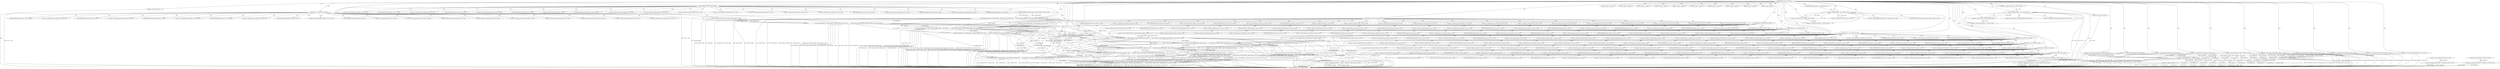
digraph "FUN4" {  

"50" [label = "(METHOD,FUN4)<SUB>58</SUB>" ]

"625" [label = "(METHOD_RETURN,void)<SUB>58</SUB>" ]

"51" [label = "(PARAM,void)<SUB>58</SUB>" ]

"55" [label = "(&lt;operator&gt;.assignment,VAR24[] = {\012        FUN3(VAR33),\012        FUN3(VAR34),\012        FUN3(VAR35),\012        FUN3(VAR36),\012        FUN3(VAR37),\012        FUN3(VAR38),\012        FUN3(VAR39),\012        FUN3(VAR40),\012        FUN3(VAR41),\012        FUN3(VAR42),\012    })<SUB>64</SUB>" ]

"128" [label = "(FUN1,FUN1(0, 1098))<SUB>78</SUB>" ]

"172" [label = "(FUN1,FUN1(1, 1092))<SUB>79</SUB>" ]

"216" [label = "(FUN1,FUN1(2, 768))<SUB>80</SUB>" ]

"260" [label = "(FUN1,FUN1(3, 1026))<SUB>81</SUB>" ]

"304" [label = "(FUN1,FUN1(4, 1058))<SUB>82</SUB>" ]

"348" [label = "(FUN1,FUN1(5, 1052))<SUB>83</SUB>" ]

"392" [label = "(FUN1,FUN1(6, 544))<SUB>84</SUB>" ]

"436" [label = "(FUN1,FUN1(7, 544))<SUB>85</SUB>" ]

"480" [label = "(FUN1,FUN1(8, 592))<SUB>86</SUB>" ]

"524" [label = "(FUN1,FUN1(9, 512))<SUB>87</SUB>" ]

"589" [label = "(&lt;operator&gt;.assignment,VAR43[384] = -VAR43[384])<SUB>92</SUB>" ]

"597" [label = "(&lt;operator&gt;.assignment,VAR43[512] = -VAR43[512])<SUB>93</SUB>" ]

"624" [label = "(FUN5,FUN5())<SUB>98</SUB>" ]

"131" [label = "(BLOCK,&lt;empty&gt;,&lt;empty&gt;)" ]

"175" [label = "(BLOCK,&lt;empty&gt;,&lt;empty&gt;)" ]

"219" [label = "(BLOCK,&lt;empty&gt;,&lt;empty&gt;)" ]

"263" [label = "(BLOCK,&lt;empty&gt;,&lt;empty&gt;)" ]

"307" [label = "(BLOCK,&lt;empty&gt;,&lt;empty&gt;)" ]

"351" [label = "(BLOCK,&lt;empty&gt;,&lt;empty&gt;)" ]

"395" [label = "(BLOCK,&lt;empty&gt;,&lt;empty&gt;)" ]

"439" [label = "(BLOCK,&lt;empty&gt;,&lt;empty&gt;)" ]

"483" [label = "(BLOCK,&lt;empty&gt;,&lt;empty&gt;)" ]

"527" [label = "(BLOCK,&lt;empty&gt;,&lt;empty&gt;)" ]

"573" [label = "(&lt;operator&gt;.lessThan,VAR32 &lt; 320)<SUB>90</SUB>" ]

"576" [label = "(&lt;operator&gt;.postIncrement,VAR32++)<SUB>90</SUB>" ]

"578" [label = "(&lt;operator&gt;.assignment,VAR43[320 + VAR32] = VAR43[320 - VAR32])<SUB>91</SUB>" ]

"610" [label = "(&lt;operator&gt;.lessThan,VAR32 &lt; 320)<SUB>95</SUB>" ]

"613" [label = "(&lt;operator&gt;.postIncrement,VAR32++)<SUB>95</SUB>" ]

"615" [label = "(&lt;operator&gt;.assignment,VAR44[VAR32] = VAR43[2*VAR32])<SUB>96</SUB>" ]

"57" [label = "(&lt;operator&gt;.arrayInitializer,{\012        FUN3(VAR33),\012        FUN3(VAR34),\012        FUN3(VAR35),\012        FUN3(VAR36),\012        FUN3(VAR37),\012        FUN3(VAR38),\012        FUN3(VAR39),\012        FUN3(VAR40),\012        FUN3(VAR41),\012        FUN3(VAR42),\012    })<SUB>64</SUB>" ]

"132" [label = "(FUN2,FUN2(&amp;VAR19[0], 9, VAR24[0].VAR25 / VAR24[0].VAR26, VAR24[0].VAR27, 1, 1, VAR24[0].VAR28, VAR24[0].VAR26, VAR24[0].VAR26, 1098))<SUB>78</SUB>" ]

"176" [label = "(FUN2,FUN2(&amp;VAR19[1], 9, VAR24[1].VAR25 / VAR24[1].VAR26, VAR24[1].VAR27, 1, 1, VAR24[1].VAR28, VAR24[1].VAR26, VAR24[1].VAR26, 1092))<SUB>79</SUB>" ]

"220" [label = "(FUN2,FUN2(&amp;VAR19[2], 9, VAR24[2].VAR25 / VAR24[2].VAR26, VAR24[2].VAR27, 1, 1, VAR24[2].VAR28, VAR24[2].VAR26, VAR24[2].VAR26, 768))<SUB>80</SUB>" ]

"264" [label = "(FUN2,FUN2(&amp;VAR19[3], 9, VAR24[3].VAR25 / VAR24[3].VAR26, VAR24[3].VAR27, 1, 1, VAR24[3].VAR28, VAR24[3].VAR26, VAR24[3].VAR26, 1026))<SUB>81</SUB>" ]

"308" [label = "(FUN2,FUN2(&amp;VAR19[4], 9, VAR24[4].VAR25 / VAR24[4].VAR26, VAR24[4].VAR27, 1, 1, VAR24[4].VAR28, VAR24[4].VAR26, VAR24[4].VAR26, 1058))<SUB>82</SUB>" ]

"352" [label = "(FUN2,FUN2(&amp;VAR19[5], 9, VAR24[5].VAR25 / VAR24[5].VAR26, VAR24[5].VAR27, 1, 1, VAR24[5].VAR28, VAR24[5].VAR26, VAR24[5].VAR26, 1052))<SUB>83</SUB>" ]

"396" [label = "(FUN2,FUN2(&amp;VAR19[6], 9, VAR24[6].VAR25 / VAR24[6].VAR26, VAR24[6].VAR27, 1, 1, VAR24[6].VAR28, VAR24[6].VAR26, VAR24[6].VAR26, 544))<SUB>84</SUB>" ]

"440" [label = "(FUN2,FUN2(&amp;VAR19[7], 9, VAR24[7].VAR25 / VAR24[7].VAR26, VAR24[7].VAR27, 1, 1, VAR24[7].VAR28, VAR24[7].VAR26, VAR24[7].VAR26, 544))<SUB>85</SUB>" ]

"484" [label = "(FUN2,FUN2(&amp;VAR19[8], 9, VAR24[8].VAR25 / VAR24[8].VAR26, VAR24[8].VAR27, 1, 1, VAR24[8].VAR28, VAR24[8].VAR26, VAR24[8].VAR26, 592))<SUB>86</SUB>" ]

"528" [label = "(FUN2,FUN2(&amp;VAR19[9], 9, VAR24[9].VAR25 / VAR24[9].VAR26, VAR24[9].VAR27, 1, 1, VAR24[9].VAR28, VAR24[9].VAR26, VAR24[9].VAR26, 512))<SUB>87</SUB>" ]

"570" [label = "(&lt;operator&gt;.assignment,VAR32 = 1)<SUB>90</SUB>" ]

"593" [label = "(&lt;operator&gt;.minus,-VAR43[384])<SUB>92</SUB>" ]

"601" [label = "(&lt;operator&gt;.minus,-VAR43[512])<SUB>93</SUB>" ]

"607" [label = "(&lt;operator&gt;.assignment,VAR32 = 0)<SUB>95</SUB>" ]

"58" [label = "(&lt;operator&gt;.arrayInitializer,FUN3(VAR33))<SUB>65</SUB>" ]

"65" [label = "(&lt;operator&gt;.arrayInitializer,FUN3(VAR34))<SUB>66</SUB>" ]

"72" [label = "(&lt;operator&gt;.arrayInitializer,FUN3(VAR35))<SUB>67</SUB>" ]

"79" [label = "(&lt;operator&gt;.arrayInitializer,FUN3(VAR36))<SUB>68</SUB>" ]

"86" [label = "(&lt;operator&gt;.arrayInitializer,FUN3(VAR37))<SUB>69</SUB>" ]

"93" [label = "(&lt;operator&gt;.arrayInitializer,FUN3(VAR38))<SUB>70</SUB>" ]

"100" [label = "(&lt;operator&gt;.arrayInitializer,FUN3(VAR39))<SUB>71</SUB>" ]

"107" [label = "(&lt;operator&gt;.arrayInitializer,FUN3(VAR40))<SUB>72</SUB>" ]

"114" [label = "(&lt;operator&gt;.arrayInitializer,FUN3(VAR41))<SUB>73</SUB>" ]

"121" [label = "(&lt;operator&gt;.arrayInitializer,FUN3(VAR42))<SUB>74</SUB>" ]

"138" [label = "(&lt;operator&gt;.division,VAR24[0].VAR25 / VAR24[0].VAR26)<SUB>78</SUB>" ]

"182" [label = "(&lt;operator&gt;.division,VAR24[1].VAR25 / VAR24[1].VAR26)<SUB>79</SUB>" ]

"226" [label = "(&lt;operator&gt;.division,VAR24[2].VAR25 / VAR24[2].VAR26)<SUB>80</SUB>" ]

"270" [label = "(&lt;operator&gt;.division,VAR24[3].VAR25 / VAR24[3].VAR26)<SUB>81</SUB>" ]

"314" [label = "(&lt;operator&gt;.division,VAR24[4].VAR25 / VAR24[4].VAR26)<SUB>82</SUB>" ]

"358" [label = "(&lt;operator&gt;.division,VAR24[5].VAR25 / VAR24[5].VAR26)<SUB>83</SUB>" ]

"402" [label = "(&lt;operator&gt;.division,VAR24[6].VAR25 / VAR24[6].VAR26)<SUB>84</SUB>" ]

"446" [label = "(&lt;operator&gt;.division,VAR24[7].VAR25 / VAR24[7].VAR26)<SUB>85</SUB>" ]

"490" [label = "(&lt;operator&gt;.division,VAR24[8].VAR25 / VAR24[8].VAR26)<SUB>86</SUB>" ]

"534" [label = "(&lt;operator&gt;.division,VAR24[9].VAR25 / VAR24[9].VAR26)<SUB>87</SUB>" ]

"581" [label = "(&lt;operator&gt;.addition,320 + VAR32)<SUB>91</SUB>" ]

"586" [label = "(&lt;operator&gt;.subtraction,320 - VAR32)<SUB>91</SUB>" ]

"621" [label = "(&lt;operator&gt;.multiplication,2*VAR32)<SUB>96</SUB>" ]

"579" [label = "(&lt;operator&gt;.indirectIndexAccess,VAR43[320 + VAR32])<SUB>91</SUB>" ]

"584" [label = "(&lt;operator&gt;.indirectIndexAccess,VAR43[320 - VAR32])<SUB>91</SUB>" ]

"616" [label = "(&lt;operator&gt;.indirectIndexAccess,VAR44[VAR32])<SUB>96</SUB>" ]

"619" [label = "(&lt;operator&gt;.indirectIndexAccess,VAR43[2*VAR32])<SUB>96</SUB>" ]

"133" [label = "(&lt;operator&gt;.addressOf,&amp;VAR19[0])<SUB>78</SUB>" ]

"149" [label = "(&lt;operator&gt;.fieldAccess,VAR24[0].VAR27)<SUB>78</SUB>" ]

"156" [label = "(&lt;operator&gt;.fieldAccess,VAR24[0].VAR28)<SUB>78</SUB>" ]

"161" [label = "(&lt;operator&gt;.fieldAccess,VAR24[0].VAR26)<SUB>78</SUB>" ]

"166" [label = "(&lt;operator&gt;.fieldAccess,VAR24[0].VAR26)<SUB>78</SUB>" ]

"177" [label = "(&lt;operator&gt;.addressOf,&amp;VAR19[1])<SUB>79</SUB>" ]

"193" [label = "(&lt;operator&gt;.fieldAccess,VAR24[1].VAR27)<SUB>79</SUB>" ]

"200" [label = "(&lt;operator&gt;.fieldAccess,VAR24[1].VAR28)<SUB>79</SUB>" ]

"205" [label = "(&lt;operator&gt;.fieldAccess,VAR24[1].VAR26)<SUB>79</SUB>" ]

"210" [label = "(&lt;operator&gt;.fieldAccess,VAR24[1].VAR26)<SUB>79</SUB>" ]

"221" [label = "(&lt;operator&gt;.addressOf,&amp;VAR19[2])<SUB>80</SUB>" ]

"237" [label = "(&lt;operator&gt;.fieldAccess,VAR24[2].VAR27)<SUB>80</SUB>" ]

"244" [label = "(&lt;operator&gt;.fieldAccess,VAR24[2].VAR28)<SUB>80</SUB>" ]

"249" [label = "(&lt;operator&gt;.fieldAccess,VAR24[2].VAR26)<SUB>80</SUB>" ]

"254" [label = "(&lt;operator&gt;.fieldAccess,VAR24[2].VAR26)<SUB>80</SUB>" ]

"265" [label = "(&lt;operator&gt;.addressOf,&amp;VAR19[3])<SUB>81</SUB>" ]

"281" [label = "(&lt;operator&gt;.fieldAccess,VAR24[3].VAR27)<SUB>81</SUB>" ]

"288" [label = "(&lt;operator&gt;.fieldAccess,VAR24[3].VAR28)<SUB>81</SUB>" ]

"293" [label = "(&lt;operator&gt;.fieldAccess,VAR24[3].VAR26)<SUB>81</SUB>" ]

"298" [label = "(&lt;operator&gt;.fieldAccess,VAR24[3].VAR26)<SUB>81</SUB>" ]

"309" [label = "(&lt;operator&gt;.addressOf,&amp;VAR19[4])<SUB>82</SUB>" ]

"325" [label = "(&lt;operator&gt;.fieldAccess,VAR24[4].VAR27)<SUB>82</SUB>" ]

"332" [label = "(&lt;operator&gt;.fieldAccess,VAR24[4].VAR28)<SUB>82</SUB>" ]

"337" [label = "(&lt;operator&gt;.fieldAccess,VAR24[4].VAR26)<SUB>82</SUB>" ]

"342" [label = "(&lt;operator&gt;.fieldAccess,VAR24[4].VAR26)<SUB>82</SUB>" ]

"353" [label = "(&lt;operator&gt;.addressOf,&amp;VAR19[5])<SUB>83</SUB>" ]

"369" [label = "(&lt;operator&gt;.fieldAccess,VAR24[5].VAR27)<SUB>83</SUB>" ]

"376" [label = "(&lt;operator&gt;.fieldAccess,VAR24[5].VAR28)<SUB>83</SUB>" ]

"381" [label = "(&lt;operator&gt;.fieldAccess,VAR24[5].VAR26)<SUB>83</SUB>" ]

"386" [label = "(&lt;operator&gt;.fieldAccess,VAR24[5].VAR26)<SUB>83</SUB>" ]

"397" [label = "(&lt;operator&gt;.addressOf,&amp;VAR19[6])<SUB>84</SUB>" ]

"413" [label = "(&lt;operator&gt;.fieldAccess,VAR24[6].VAR27)<SUB>84</SUB>" ]

"420" [label = "(&lt;operator&gt;.fieldAccess,VAR24[6].VAR28)<SUB>84</SUB>" ]

"425" [label = "(&lt;operator&gt;.fieldAccess,VAR24[6].VAR26)<SUB>84</SUB>" ]

"430" [label = "(&lt;operator&gt;.fieldAccess,VAR24[6].VAR26)<SUB>84</SUB>" ]

"441" [label = "(&lt;operator&gt;.addressOf,&amp;VAR19[7])<SUB>85</SUB>" ]

"457" [label = "(&lt;operator&gt;.fieldAccess,VAR24[7].VAR27)<SUB>85</SUB>" ]

"464" [label = "(&lt;operator&gt;.fieldAccess,VAR24[7].VAR28)<SUB>85</SUB>" ]

"469" [label = "(&lt;operator&gt;.fieldAccess,VAR24[7].VAR26)<SUB>85</SUB>" ]

"474" [label = "(&lt;operator&gt;.fieldAccess,VAR24[7].VAR26)<SUB>85</SUB>" ]

"485" [label = "(&lt;operator&gt;.addressOf,&amp;VAR19[8])<SUB>86</SUB>" ]

"501" [label = "(&lt;operator&gt;.fieldAccess,VAR24[8].VAR27)<SUB>86</SUB>" ]

"508" [label = "(&lt;operator&gt;.fieldAccess,VAR24[8].VAR28)<SUB>86</SUB>" ]

"513" [label = "(&lt;operator&gt;.fieldAccess,VAR24[8].VAR26)<SUB>86</SUB>" ]

"518" [label = "(&lt;operator&gt;.fieldAccess,VAR24[8].VAR26)<SUB>86</SUB>" ]

"529" [label = "(&lt;operator&gt;.addressOf,&amp;VAR19[9])<SUB>87</SUB>" ]

"545" [label = "(&lt;operator&gt;.fieldAccess,VAR24[9].VAR27)<SUB>87</SUB>" ]

"552" [label = "(&lt;operator&gt;.fieldAccess,VAR24[9].VAR28)<SUB>87</SUB>" ]

"557" [label = "(&lt;operator&gt;.fieldAccess,VAR24[9].VAR26)<SUB>87</SUB>" ]

"562" [label = "(&lt;operator&gt;.fieldAccess,VAR24[9].VAR26)<SUB>87</SUB>" ]

"134" [label = "(&lt;operator&gt;.indirectIndexAccess,VAR19[0])<SUB>78</SUB>" ]

"139" [label = "(&lt;operator&gt;.fieldAccess,VAR24[0].VAR25)<SUB>78</SUB>" ]

"144" [label = "(&lt;operator&gt;.fieldAccess,VAR24[0].VAR26)<SUB>78</SUB>" ]

"150" [label = "(&lt;operator&gt;.indirectIndexAccess,VAR24[0])<SUB>78</SUB>" ]

"153" [label = "(FIELD_IDENTIFIER,VAR27,VAR27)<SUB>78</SUB>" ]

"157" [label = "(&lt;operator&gt;.indirectIndexAccess,VAR24[0])<SUB>78</SUB>" ]

"160" [label = "(FIELD_IDENTIFIER,VAR28,VAR28)<SUB>78</SUB>" ]

"162" [label = "(&lt;operator&gt;.indirectIndexAccess,VAR24[0])<SUB>78</SUB>" ]

"165" [label = "(FIELD_IDENTIFIER,VAR26,VAR26)<SUB>78</SUB>" ]

"167" [label = "(&lt;operator&gt;.indirectIndexAccess,VAR24[0])<SUB>78</SUB>" ]

"170" [label = "(FIELD_IDENTIFIER,VAR26,VAR26)<SUB>78</SUB>" ]

"178" [label = "(&lt;operator&gt;.indirectIndexAccess,VAR19[1])<SUB>79</SUB>" ]

"183" [label = "(&lt;operator&gt;.fieldAccess,VAR24[1].VAR25)<SUB>79</SUB>" ]

"188" [label = "(&lt;operator&gt;.fieldAccess,VAR24[1].VAR26)<SUB>79</SUB>" ]

"194" [label = "(&lt;operator&gt;.indirectIndexAccess,VAR24[1])<SUB>79</SUB>" ]

"197" [label = "(FIELD_IDENTIFIER,VAR27,VAR27)<SUB>79</SUB>" ]

"201" [label = "(&lt;operator&gt;.indirectIndexAccess,VAR24[1])<SUB>79</SUB>" ]

"204" [label = "(FIELD_IDENTIFIER,VAR28,VAR28)<SUB>79</SUB>" ]

"206" [label = "(&lt;operator&gt;.indirectIndexAccess,VAR24[1])<SUB>79</SUB>" ]

"209" [label = "(FIELD_IDENTIFIER,VAR26,VAR26)<SUB>79</SUB>" ]

"211" [label = "(&lt;operator&gt;.indirectIndexAccess,VAR24[1])<SUB>79</SUB>" ]

"214" [label = "(FIELD_IDENTIFIER,VAR26,VAR26)<SUB>79</SUB>" ]

"222" [label = "(&lt;operator&gt;.indirectIndexAccess,VAR19[2])<SUB>80</SUB>" ]

"227" [label = "(&lt;operator&gt;.fieldAccess,VAR24[2].VAR25)<SUB>80</SUB>" ]

"232" [label = "(&lt;operator&gt;.fieldAccess,VAR24[2].VAR26)<SUB>80</SUB>" ]

"238" [label = "(&lt;operator&gt;.indirectIndexAccess,VAR24[2])<SUB>80</SUB>" ]

"241" [label = "(FIELD_IDENTIFIER,VAR27,VAR27)<SUB>80</SUB>" ]

"245" [label = "(&lt;operator&gt;.indirectIndexAccess,VAR24[2])<SUB>80</SUB>" ]

"248" [label = "(FIELD_IDENTIFIER,VAR28,VAR28)<SUB>80</SUB>" ]

"250" [label = "(&lt;operator&gt;.indirectIndexAccess,VAR24[2])<SUB>80</SUB>" ]

"253" [label = "(FIELD_IDENTIFIER,VAR26,VAR26)<SUB>80</SUB>" ]

"255" [label = "(&lt;operator&gt;.indirectIndexAccess,VAR24[2])<SUB>80</SUB>" ]

"258" [label = "(FIELD_IDENTIFIER,VAR26,VAR26)<SUB>80</SUB>" ]

"266" [label = "(&lt;operator&gt;.indirectIndexAccess,VAR19[3])<SUB>81</SUB>" ]

"271" [label = "(&lt;operator&gt;.fieldAccess,VAR24[3].VAR25)<SUB>81</SUB>" ]

"276" [label = "(&lt;operator&gt;.fieldAccess,VAR24[3].VAR26)<SUB>81</SUB>" ]

"282" [label = "(&lt;operator&gt;.indirectIndexAccess,VAR24[3])<SUB>81</SUB>" ]

"285" [label = "(FIELD_IDENTIFIER,VAR27,VAR27)<SUB>81</SUB>" ]

"289" [label = "(&lt;operator&gt;.indirectIndexAccess,VAR24[3])<SUB>81</SUB>" ]

"292" [label = "(FIELD_IDENTIFIER,VAR28,VAR28)<SUB>81</SUB>" ]

"294" [label = "(&lt;operator&gt;.indirectIndexAccess,VAR24[3])<SUB>81</SUB>" ]

"297" [label = "(FIELD_IDENTIFIER,VAR26,VAR26)<SUB>81</SUB>" ]

"299" [label = "(&lt;operator&gt;.indirectIndexAccess,VAR24[3])<SUB>81</SUB>" ]

"302" [label = "(FIELD_IDENTIFIER,VAR26,VAR26)<SUB>81</SUB>" ]

"310" [label = "(&lt;operator&gt;.indirectIndexAccess,VAR19[4])<SUB>82</SUB>" ]

"315" [label = "(&lt;operator&gt;.fieldAccess,VAR24[4].VAR25)<SUB>82</SUB>" ]

"320" [label = "(&lt;operator&gt;.fieldAccess,VAR24[4].VAR26)<SUB>82</SUB>" ]

"326" [label = "(&lt;operator&gt;.indirectIndexAccess,VAR24[4])<SUB>82</SUB>" ]

"329" [label = "(FIELD_IDENTIFIER,VAR27,VAR27)<SUB>82</SUB>" ]

"333" [label = "(&lt;operator&gt;.indirectIndexAccess,VAR24[4])<SUB>82</SUB>" ]

"336" [label = "(FIELD_IDENTIFIER,VAR28,VAR28)<SUB>82</SUB>" ]

"338" [label = "(&lt;operator&gt;.indirectIndexAccess,VAR24[4])<SUB>82</SUB>" ]

"341" [label = "(FIELD_IDENTIFIER,VAR26,VAR26)<SUB>82</SUB>" ]

"343" [label = "(&lt;operator&gt;.indirectIndexAccess,VAR24[4])<SUB>82</SUB>" ]

"346" [label = "(FIELD_IDENTIFIER,VAR26,VAR26)<SUB>82</SUB>" ]

"354" [label = "(&lt;operator&gt;.indirectIndexAccess,VAR19[5])<SUB>83</SUB>" ]

"359" [label = "(&lt;operator&gt;.fieldAccess,VAR24[5].VAR25)<SUB>83</SUB>" ]

"364" [label = "(&lt;operator&gt;.fieldAccess,VAR24[5].VAR26)<SUB>83</SUB>" ]

"370" [label = "(&lt;operator&gt;.indirectIndexAccess,VAR24[5])<SUB>83</SUB>" ]

"373" [label = "(FIELD_IDENTIFIER,VAR27,VAR27)<SUB>83</SUB>" ]

"377" [label = "(&lt;operator&gt;.indirectIndexAccess,VAR24[5])<SUB>83</SUB>" ]

"380" [label = "(FIELD_IDENTIFIER,VAR28,VAR28)<SUB>83</SUB>" ]

"382" [label = "(&lt;operator&gt;.indirectIndexAccess,VAR24[5])<SUB>83</SUB>" ]

"385" [label = "(FIELD_IDENTIFIER,VAR26,VAR26)<SUB>83</SUB>" ]

"387" [label = "(&lt;operator&gt;.indirectIndexAccess,VAR24[5])<SUB>83</SUB>" ]

"390" [label = "(FIELD_IDENTIFIER,VAR26,VAR26)<SUB>83</SUB>" ]

"398" [label = "(&lt;operator&gt;.indirectIndexAccess,VAR19[6])<SUB>84</SUB>" ]

"403" [label = "(&lt;operator&gt;.fieldAccess,VAR24[6].VAR25)<SUB>84</SUB>" ]

"408" [label = "(&lt;operator&gt;.fieldAccess,VAR24[6].VAR26)<SUB>84</SUB>" ]

"414" [label = "(&lt;operator&gt;.indirectIndexAccess,VAR24[6])<SUB>84</SUB>" ]

"417" [label = "(FIELD_IDENTIFIER,VAR27,VAR27)<SUB>84</SUB>" ]

"421" [label = "(&lt;operator&gt;.indirectIndexAccess,VAR24[6])<SUB>84</SUB>" ]

"424" [label = "(FIELD_IDENTIFIER,VAR28,VAR28)<SUB>84</SUB>" ]

"426" [label = "(&lt;operator&gt;.indirectIndexAccess,VAR24[6])<SUB>84</SUB>" ]

"429" [label = "(FIELD_IDENTIFIER,VAR26,VAR26)<SUB>84</SUB>" ]

"431" [label = "(&lt;operator&gt;.indirectIndexAccess,VAR24[6])<SUB>84</SUB>" ]

"434" [label = "(FIELD_IDENTIFIER,VAR26,VAR26)<SUB>84</SUB>" ]

"442" [label = "(&lt;operator&gt;.indirectIndexAccess,VAR19[7])<SUB>85</SUB>" ]

"447" [label = "(&lt;operator&gt;.fieldAccess,VAR24[7].VAR25)<SUB>85</SUB>" ]

"452" [label = "(&lt;operator&gt;.fieldAccess,VAR24[7].VAR26)<SUB>85</SUB>" ]

"458" [label = "(&lt;operator&gt;.indirectIndexAccess,VAR24[7])<SUB>85</SUB>" ]

"461" [label = "(FIELD_IDENTIFIER,VAR27,VAR27)<SUB>85</SUB>" ]

"465" [label = "(&lt;operator&gt;.indirectIndexAccess,VAR24[7])<SUB>85</SUB>" ]

"468" [label = "(FIELD_IDENTIFIER,VAR28,VAR28)<SUB>85</SUB>" ]

"470" [label = "(&lt;operator&gt;.indirectIndexAccess,VAR24[7])<SUB>85</SUB>" ]

"473" [label = "(FIELD_IDENTIFIER,VAR26,VAR26)<SUB>85</SUB>" ]

"475" [label = "(&lt;operator&gt;.indirectIndexAccess,VAR24[7])<SUB>85</SUB>" ]

"478" [label = "(FIELD_IDENTIFIER,VAR26,VAR26)<SUB>85</SUB>" ]

"486" [label = "(&lt;operator&gt;.indirectIndexAccess,VAR19[8])<SUB>86</SUB>" ]

"491" [label = "(&lt;operator&gt;.fieldAccess,VAR24[8].VAR25)<SUB>86</SUB>" ]

"496" [label = "(&lt;operator&gt;.fieldAccess,VAR24[8].VAR26)<SUB>86</SUB>" ]

"502" [label = "(&lt;operator&gt;.indirectIndexAccess,VAR24[8])<SUB>86</SUB>" ]

"505" [label = "(FIELD_IDENTIFIER,VAR27,VAR27)<SUB>86</SUB>" ]

"509" [label = "(&lt;operator&gt;.indirectIndexAccess,VAR24[8])<SUB>86</SUB>" ]

"512" [label = "(FIELD_IDENTIFIER,VAR28,VAR28)<SUB>86</SUB>" ]

"514" [label = "(&lt;operator&gt;.indirectIndexAccess,VAR24[8])<SUB>86</SUB>" ]

"517" [label = "(FIELD_IDENTIFIER,VAR26,VAR26)<SUB>86</SUB>" ]

"519" [label = "(&lt;operator&gt;.indirectIndexAccess,VAR24[8])<SUB>86</SUB>" ]

"522" [label = "(FIELD_IDENTIFIER,VAR26,VAR26)<SUB>86</SUB>" ]

"530" [label = "(&lt;operator&gt;.indirectIndexAccess,VAR19[9])<SUB>87</SUB>" ]

"535" [label = "(&lt;operator&gt;.fieldAccess,VAR24[9].VAR25)<SUB>87</SUB>" ]

"540" [label = "(&lt;operator&gt;.fieldAccess,VAR24[9].VAR26)<SUB>87</SUB>" ]

"546" [label = "(&lt;operator&gt;.indirectIndexAccess,VAR24[9])<SUB>87</SUB>" ]

"549" [label = "(FIELD_IDENTIFIER,VAR27,VAR27)<SUB>87</SUB>" ]

"553" [label = "(&lt;operator&gt;.indirectIndexAccess,VAR24[9])<SUB>87</SUB>" ]

"556" [label = "(FIELD_IDENTIFIER,VAR28,VAR28)<SUB>87</SUB>" ]

"558" [label = "(&lt;operator&gt;.indirectIndexAccess,VAR24[9])<SUB>87</SUB>" ]

"561" [label = "(FIELD_IDENTIFIER,VAR26,VAR26)<SUB>87</SUB>" ]

"563" [label = "(&lt;operator&gt;.indirectIndexAccess,VAR24[9])<SUB>87</SUB>" ]

"566" [label = "(FIELD_IDENTIFIER,VAR26,VAR26)<SUB>87</SUB>" ]

"140" [label = "(&lt;operator&gt;.indirectIndexAccess,VAR24[0])<SUB>78</SUB>" ]

"143" [label = "(FIELD_IDENTIFIER,VAR25,VAR25)<SUB>78</SUB>" ]

"145" [label = "(&lt;operator&gt;.indirectIndexAccess,VAR24[0])<SUB>78</SUB>" ]

"148" [label = "(FIELD_IDENTIFIER,VAR26,VAR26)<SUB>78</SUB>" ]

"184" [label = "(&lt;operator&gt;.indirectIndexAccess,VAR24[1])<SUB>79</SUB>" ]

"187" [label = "(FIELD_IDENTIFIER,VAR25,VAR25)<SUB>79</SUB>" ]

"189" [label = "(&lt;operator&gt;.indirectIndexAccess,VAR24[1])<SUB>79</SUB>" ]

"192" [label = "(FIELD_IDENTIFIER,VAR26,VAR26)<SUB>79</SUB>" ]

"228" [label = "(&lt;operator&gt;.indirectIndexAccess,VAR24[2])<SUB>80</SUB>" ]

"231" [label = "(FIELD_IDENTIFIER,VAR25,VAR25)<SUB>80</SUB>" ]

"233" [label = "(&lt;operator&gt;.indirectIndexAccess,VAR24[2])<SUB>80</SUB>" ]

"236" [label = "(FIELD_IDENTIFIER,VAR26,VAR26)<SUB>80</SUB>" ]

"272" [label = "(&lt;operator&gt;.indirectIndexAccess,VAR24[3])<SUB>81</SUB>" ]

"275" [label = "(FIELD_IDENTIFIER,VAR25,VAR25)<SUB>81</SUB>" ]

"277" [label = "(&lt;operator&gt;.indirectIndexAccess,VAR24[3])<SUB>81</SUB>" ]

"280" [label = "(FIELD_IDENTIFIER,VAR26,VAR26)<SUB>81</SUB>" ]

"316" [label = "(&lt;operator&gt;.indirectIndexAccess,VAR24[4])<SUB>82</SUB>" ]

"319" [label = "(FIELD_IDENTIFIER,VAR25,VAR25)<SUB>82</SUB>" ]

"321" [label = "(&lt;operator&gt;.indirectIndexAccess,VAR24[4])<SUB>82</SUB>" ]

"324" [label = "(FIELD_IDENTIFIER,VAR26,VAR26)<SUB>82</SUB>" ]

"360" [label = "(&lt;operator&gt;.indirectIndexAccess,VAR24[5])<SUB>83</SUB>" ]

"363" [label = "(FIELD_IDENTIFIER,VAR25,VAR25)<SUB>83</SUB>" ]

"365" [label = "(&lt;operator&gt;.indirectIndexAccess,VAR24[5])<SUB>83</SUB>" ]

"368" [label = "(FIELD_IDENTIFIER,VAR26,VAR26)<SUB>83</SUB>" ]

"404" [label = "(&lt;operator&gt;.indirectIndexAccess,VAR24[6])<SUB>84</SUB>" ]

"407" [label = "(FIELD_IDENTIFIER,VAR25,VAR25)<SUB>84</SUB>" ]

"409" [label = "(&lt;operator&gt;.indirectIndexAccess,VAR24[6])<SUB>84</SUB>" ]

"412" [label = "(FIELD_IDENTIFIER,VAR26,VAR26)<SUB>84</SUB>" ]

"448" [label = "(&lt;operator&gt;.indirectIndexAccess,VAR24[7])<SUB>85</SUB>" ]

"451" [label = "(FIELD_IDENTIFIER,VAR25,VAR25)<SUB>85</SUB>" ]

"453" [label = "(&lt;operator&gt;.indirectIndexAccess,VAR24[7])<SUB>85</SUB>" ]

"456" [label = "(FIELD_IDENTIFIER,VAR26,VAR26)<SUB>85</SUB>" ]

"492" [label = "(&lt;operator&gt;.indirectIndexAccess,VAR24[8])<SUB>86</SUB>" ]

"495" [label = "(FIELD_IDENTIFIER,VAR25,VAR25)<SUB>86</SUB>" ]

"497" [label = "(&lt;operator&gt;.indirectIndexAccess,VAR24[8])<SUB>86</SUB>" ]

"500" [label = "(FIELD_IDENTIFIER,VAR26,VAR26)<SUB>86</SUB>" ]

"536" [label = "(&lt;operator&gt;.indirectIndexAccess,VAR24[9])<SUB>87</SUB>" ]

"539" [label = "(FIELD_IDENTIFIER,VAR25,VAR25)<SUB>87</SUB>" ]

"541" [label = "(&lt;operator&gt;.indirectIndexAccess,VAR24[9])<SUB>87</SUB>" ]

"544" [label = "(FIELD_IDENTIFIER,VAR26,VAR26)<SUB>87</SUB>" ]

  "51" -> "625"  [ label = "DDG: "] 

  "55" -> "625"  [ label = "DDG: VAR24"] 

  "58" -> "625"  [ label = "DDG: VAR33VAR30"] 

  "57" -> "625"  [ label = "DDG: FUN3(VAR33)"] 

  "65" -> "625"  [ label = "DDG: VAR34VAR30"] 

  "57" -> "625"  [ label = "DDG: FUN3(VAR34)"] 

  "72" -> "625"  [ label = "DDG: VAR35VAR30"] 

  "57" -> "625"  [ label = "DDG: FUN3(VAR35)"] 

  "79" -> "625"  [ label = "DDG: VAR36VAR30"] 

  "57" -> "625"  [ label = "DDG: FUN3(VAR36)"] 

  "86" -> "625"  [ label = "DDG: VAR37VAR30"] 

  "57" -> "625"  [ label = "DDG: FUN3(VAR37)"] 

  "93" -> "625"  [ label = "DDG: VAR38VAR30"] 

  "57" -> "625"  [ label = "DDG: FUN3(VAR38)"] 

  "100" -> "625"  [ label = "DDG: VAR39VAR30"] 

  "57" -> "625"  [ label = "DDG: FUN3(VAR39)"] 

  "107" -> "625"  [ label = "DDG: VAR40VAR30"] 

  "57" -> "625"  [ label = "DDG: FUN3(VAR40)"] 

  "114" -> "625"  [ label = "DDG: VAR41VAR30"] 

  "57" -> "625"  [ label = "DDG: FUN3(VAR41)"] 

  "121" -> "625"  [ label = "DDG: VAR42VAR30"] 

  "57" -> "625"  [ label = "DDG: FUN3(VAR42)"] 

  "55" -> "625"  [ label = "DDG: {\012        FUN3(VAR33),\012        FUN3(VAR34),\012        FUN3(VAR35),\012        FUN3(VAR36),\012        FUN3(VAR37),\012        FUN3(VAR38),\012        FUN3(VAR39),\012        FUN3(VAR40),\012        FUN3(VAR41),\012        FUN3(VAR42),\012    }"] 

  "128" -> "625"  [ label = "DDG: FUN1(0, 1098)"] 

  "132" -> "625"  [ label = "DDG: &amp;VAR19[0]"] 

  "138" -> "625"  [ label = "DDG: VAR24[0].VAR25"] 

  "132" -> "625"  [ label = "DDG: VAR24[0].VAR25 / VAR24[0].VAR26"] 

  "132" -> "625"  [ label = "DDG: VAR24[0].VAR27"] 

  "132" -> "625"  [ label = "DDG: VAR24[0].VAR28"] 

  "132" -> "625"  [ label = "DDG: VAR24[0].VAR26"] 

  "132" -> "625"  [ label = "DDG: FUN2(&amp;VAR19[0], 9, VAR24[0].VAR25 / VAR24[0].VAR26, VAR24[0].VAR27, 1, 1, VAR24[0].VAR28, VAR24[0].VAR26, VAR24[0].VAR26, 1098)"] 

  "172" -> "625"  [ label = "DDG: FUN1(1, 1092)"] 

  "176" -> "625"  [ label = "DDG: &amp;VAR19[1]"] 

  "182" -> "625"  [ label = "DDG: VAR24[1].VAR25"] 

  "176" -> "625"  [ label = "DDG: VAR24[1].VAR25 / VAR24[1].VAR26"] 

  "176" -> "625"  [ label = "DDG: VAR24[1].VAR27"] 

  "176" -> "625"  [ label = "DDG: VAR24[1].VAR28"] 

  "176" -> "625"  [ label = "DDG: VAR24[1].VAR26"] 

  "176" -> "625"  [ label = "DDG: FUN2(&amp;VAR19[1], 9, VAR24[1].VAR25 / VAR24[1].VAR26, VAR24[1].VAR27, 1, 1, VAR24[1].VAR28, VAR24[1].VAR26, VAR24[1].VAR26, 1092)"] 

  "216" -> "625"  [ label = "DDG: FUN1(2, 768)"] 

  "220" -> "625"  [ label = "DDG: &amp;VAR19[2]"] 

  "226" -> "625"  [ label = "DDG: VAR24[2].VAR25"] 

  "220" -> "625"  [ label = "DDG: VAR24[2].VAR25 / VAR24[2].VAR26"] 

  "220" -> "625"  [ label = "DDG: VAR24[2].VAR27"] 

  "220" -> "625"  [ label = "DDG: VAR24[2].VAR28"] 

  "220" -> "625"  [ label = "DDG: VAR24[2].VAR26"] 

  "220" -> "625"  [ label = "DDG: FUN2(&amp;VAR19[2], 9, VAR24[2].VAR25 / VAR24[2].VAR26, VAR24[2].VAR27, 1, 1, VAR24[2].VAR28, VAR24[2].VAR26, VAR24[2].VAR26, 768)"] 

  "260" -> "625"  [ label = "DDG: FUN1(3, 1026)"] 

  "264" -> "625"  [ label = "DDG: &amp;VAR19[3]"] 

  "270" -> "625"  [ label = "DDG: VAR24[3].VAR25"] 

  "264" -> "625"  [ label = "DDG: VAR24[3].VAR25 / VAR24[3].VAR26"] 

  "264" -> "625"  [ label = "DDG: VAR24[3].VAR27"] 

  "264" -> "625"  [ label = "DDG: VAR24[3].VAR28"] 

  "264" -> "625"  [ label = "DDG: VAR24[3].VAR26"] 

  "264" -> "625"  [ label = "DDG: FUN2(&amp;VAR19[3], 9, VAR24[3].VAR25 / VAR24[3].VAR26, VAR24[3].VAR27, 1, 1, VAR24[3].VAR28, VAR24[3].VAR26, VAR24[3].VAR26, 1026)"] 

  "304" -> "625"  [ label = "DDG: FUN1(4, 1058)"] 

  "308" -> "625"  [ label = "DDG: &amp;VAR19[4]"] 

  "314" -> "625"  [ label = "DDG: VAR24[4].VAR25"] 

  "308" -> "625"  [ label = "DDG: VAR24[4].VAR25 / VAR24[4].VAR26"] 

  "308" -> "625"  [ label = "DDG: VAR24[4].VAR27"] 

  "308" -> "625"  [ label = "DDG: VAR24[4].VAR28"] 

  "308" -> "625"  [ label = "DDG: VAR24[4].VAR26"] 

  "308" -> "625"  [ label = "DDG: FUN2(&amp;VAR19[4], 9, VAR24[4].VAR25 / VAR24[4].VAR26, VAR24[4].VAR27, 1, 1, VAR24[4].VAR28, VAR24[4].VAR26, VAR24[4].VAR26, 1058)"] 

  "348" -> "625"  [ label = "DDG: FUN1(5, 1052)"] 

  "352" -> "625"  [ label = "DDG: &amp;VAR19[5]"] 

  "358" -> "625"  [ label = "DDG: VAR24[5].VAR25"] 

  "352" -> "625"  [ label = "DDG: VAR24[5].VAR25 / VAR24[5].VAR26"] 

  "352" -> "625"  [ label = "DDG: VAR24[5].VAR27"] 

  "352" -> "625"  [ label = "DDG: VAR24[5].VAR28"] 

  "352" -> "625"  [ label = "DDG: VAR24[5].VAR26"] 

  "352" -> "625"  [ label = "DDG: FUN2(&amp;VAR19[5], 9, VAR24[5].VAR25 / VAR24[5].VAR26, VAR24[5].VAR27, 1, 1, VAR24[5].VAR28, VAR24[5].VAR26, VAR24[5].VAR26, 1052)"] 

  "392" -> "625"  [ label = "DDG: FUN1(6, 544)"] 

  "396" -> "625"  [ label = "DDG: &amp;VAR19[6]"] 

  "402" -> "625"  [ label = "DDG: VAR24[6].VAR25"] 

  "396" -> "625"  [ label = "DDG: VAR24[6].VAR25 / VAR24[6].VAR26"] 

  "396" -> "625"  [ label = "DDG: VAR24[6].VAR27"] 

  "396" -> "625"  [ label = "DDG: VAR24[6].VAR28"] 

  "396" -> "625"  [ label = "DDG: VAR24[6].VAR26"] 

  "396" -> "625"  [ label = "DDG: FUN2(&amp;VAR19[6], 9, VAR24[6].VAR25 / VAR24[6].VAR26, VAR24[6].VAR27, 1, 1, VAR24[6].VAR28, VAR24[6].VAR26, VAR24[6].VAR26, 544)"] 

  "436" -> "625"  [ label = "DDG: FUN1(7, 544)"] 

  "440" -> "625"  [ label = "DDG: &amp;VAR19[7]"] 

  "446" -> "625"  [ label = "DDG: VAR24[7].VAR25"] 

  "440" -> "625"  [ label = "DDG: VAR24[7].VAR25 / VAR24[7].VAR26"] 

  "440" -> "625"  [ label = "DDG: VAR24[7].VAR27"] 

  "440" -> "625"  [ label = "DDG: VAR24[7].VAR28"] 

  "440" -> "625"  [ label = "DDG: VAR24[7].VAR26"] 

  "440" -> "625"  [ label = "DDG: FUN2(&amp;VAR19[7], 9, VAR24[7].VAR25 / VAR24[7].VAR26, VAR24[7].VAR27, 1, 1, VAR24[7].VAR28, VAR24[7].VAR26, VAR24[7].VAR26, 544)"] 

  "480" -> "625"  [ label = "DDG: FUN1(8, 592)"] 

  "484" -> "625"  [ label = "DDG: &amp;VAR19[8]"] 

  "490" -> "625"  [ label = "DDG: VAR24[8].VAR25"] 

  "484" -> "625"  [ label = "DDG: VAR24[8].VAR25 / VAR24[8].VAR26"] 

  "484" -> "625"  [ label = "DDG: VAR24[8].VAR27"] 

  "484" -> "625"  [ label = "DDG: VAR24[8].VAR28"] 

  "484" -> "625"  [ label = "DDG: VAR24[8].VAR26"] 

  "484" -> "625"  [ label = "DDG: FUN2(&amp;VAR19[8], 9, VAR24[8].VAR25 / VAR24[8].VAR26, VAR24[8].VAR27, 1, 1, VAR24[8].VAR28, VAR24[8].VAR26, VAR24[8].VAR26, 592)"] 

  "524" -> "625"  [ label = "DDG: FUN1(9, 512)"] 

  "528" -> "625"  [ label = "DDG: &amp;VAR19[9]"] 

  "534" -> "625"  [ label = "DDG: VAR24[9].VAR25"] 

  "528" -> "625"  [ label = "DDG: VAR24[9].VAR25 / VAR24[9].VAR26"] 

  "528" -> "625"  [ label = "DDG: VAR24[9].VAR27"] 

  "528" -> "625"  [ label = "DDG: VAR24[9].VAR28"] 

  "528" -> "625"  [ label = "DDG: VAR24[9].VAR26"] 

  "528" -> "625"  [ label = "DDG: FUN2(&amp;VAR19[9], 9, VAR24[9].VAR25 / VAR24[9].VAR26, VAR24[9].VAR27, 1, 1, VAR24[9].VAR28, VAR24[9].VAR26, VAR24[9].VAR26, 512)"] 

  "589" -> "625"  [ label = "DDG: VAR43[384]"] 

  "589" -> "625"  [ label = "DDG: -VAR43[384]"] 

  "597" -> "625"  [ label = "DDG: VAR43[512]"] 

  "597" -> "625"  [ label = "DDG: -VAR43[512]"] 

  "610" -> "625"  [ label = "DDG: VAR32"] 

  "610" -> "625"  [ label = "DDG: VAR32 &lt; 320"] 

  "624" -> "625"  [ label = "DDG: FUN5()"] 

  "615" -> "625"  [ label = "DDG: VAR44[VAR32]"] 

  "615" -> "625"  [ label = "DDG: VAR43[2*VAR32]"] 

  "578" -> "625"  [ label = "DDG: VAR43[320 + VAR32]"] 

  "578" -> "625"  [ label = "DDG: VAR43[320 - VAR32]"] 

  "86" -> "625"  [ label = "DDG: VAR37VAR31"] 

  "58" -> "625"  [ label = "DDG: VAR33VAR31"] 

  "107" -> "625"  [ label = "DDG: VAR40VAR31"] 

  "121" -> "625"  [ label = "DDG: VAR42VAR31"] 

  "93" -> "625"  [ label = "DDG: VAR38VAR31"] 

  "114" -> "625"  [ label = "DDG: VAR41VAR31"] 

  "72" -> "625"  [ label = "DDG: VAR35VAR31"] 

  "100" -> "625"  [ label = "DDG: VAR39VAR31"] 

  "79" -> "625"  [ label = "DDG: VAR36VAR31"] 

  "65" -> "625"  [ label = "DDG: VAR34VAR31"] 

  "50" -> "51"  [ label = "DDG: "] 

  "57" -> "55"  [ label = "DDG: FUN3(VAR37)"] 

  "57" -> "55"  [ label = "DDG: FUN3(VAR33)"] 

  "57" -> "55"  [ label = "DDG: FUN3(VAR40)"] 

  "57" -> "55"  [ label = "DDG: FUN3(VAR42)"] 

  "57" -> "55"  [ label = "DDG: FUN3(VAR38)"] 

  "57" -> "55"  [ label = "DDG: FUN3(VAR41)"] 

  "57" -> "55"  [ label = "DDG: FUN3(VAR35)"] 

  "57" -> "55"  [ label = "DDG: FUN3(VAR39)"] 

  "57" -> "55"  [ label = "DDG: FUN3(VAR36)"] 

  "57" -> "55"  [ label = "DDG: FUN3(VAR34)"] 

  "593" -> "589"  [ label = "DDG: VAR43[384]"] 

  "601" -> "597"  [ label = "DDG: VAR43[512]"] 

  "50" -> "624"  [ label = "DDG: "] 

  "50" -> "128"  [ label = "DDG: "] 

  "50" -> "131"  [ label = "DDG: "] 

  "50" -> "172"  [ label = "DDG: "] 

  "50" -> "175"  [ label = "DDG: "] 

  "50" -> "216"  [ label = "DDG: "] 

  "50" -> "219"  [ label = "DDG: "] 

  "50" -> "260"  [ label = "DDG: "] 

  "50" -> "263"  [ label = "DDG: "] 

  "50" -> "304"  [ label = "DDG: "] 

  "50" -> "307"  [ label = "DDG: "] 

  "50" -> "348"  [ label = "DDG: "] 

  "50" -> "351"  [ label = "DDG: "] 

  "50" -> "392"  [ label = "DDG: "] 

  "50" -> "395"  [ label = "DDG: "] 

  "50" -> "436"  [ label = "DDG: "] 

  "50" -> "439"  [ label = "DDG: "] 

  "50" -> "480"  [ label = "DDG: "] 

  "50" -> "483"  [ label = "DDG: "] 

  "50" -> "524"  [ label = "DDG: "] 

  "50" -> "527"  [ label = "DDG: "] 

  "58" -> "57"  [ label = "DDG: VAR33VAR30"] 

  "58" -> "57"  [ label = "DDG: VAR33VAR31"] 

  "65" -> "57"  [ label = "DDG: VAR34VAR30"] 

  "65" -> "57"  [ label = "DDG: VAR34VAR31"] 

  "72" -> "57"  [ label = "DDG: VAR35VAR30"] 

  "72" -> "57"  [ label = "DDG: VAR35VAR31"] 

  "79" -> "57"  [ label = "DDG: VAR36VAR30"] 

  "79" -> "57"  [ label = "DDG: VAR36VAR31"] 

  "86" -> "57"  [ label = "DDG: VAR37VAR30"] 

  "86" -> "57"  [ label = "DDG: VAR37VAR31"] 

  "93" -> "57"  [ label = "DDG: VAR38VAR30"] 

  "93" -> "57"  [ label = "DDG: VAR38VAR31"] 

  "100" -> "57"  [ label = "DDG: VAR39VAR30"] 

  "100" -> "57"  [ label = "DDG: VAR39VAR31"] 

  "107" -> "57"  [ label = "DDG: VAR40VAR30"] 

  "107" -> "57"  [ label = "DDG: VAR40VAR31"] 

  "114" -> "57"  [ label = "DDG: VAR41VAR30"] 

  "114" -> "57"  [ label = "DDG: VAR41VAR31"] 

  "121" -> "57"  [ label = "DDG: VAR42VAR30"] 

  "121" -> "57"  [ label = "DDG: VAR42VAR31"] 

  "50" -> "570"  [ label = "DDG: "] 

  "570" -> "573"  [ label = "DDG: VAR32"] 

  "576" -> "573"  [ label = "DDG: VAR32"] 

  "50" -> "573"  [ label = "DDG: "] 

  "586" -> "576"  [ label = "DDG: VAR32"] 

  "50" -> "576"  [ label = "DDG: "] 

  "50" -> "607"  [ label = "DDG: "] 

  "607" -> "610"  [ label = "DDG: VAR32"] 

  "613" -> "610"  [ label = "DDG: VAR32"] 

  "50" -> "610"  [ label = "DDG: "] 

  "621" -> "613"  [ label = "DDG: VAR32"] 

  "50" -> "613"  [ label = "DDG: "] 

  "50" -> "58"  [ label = "DDG: "] 

  "50" -> "65"  [ label = "DDG: "] 

  "50" -> "72"  [ label = "DDG: "] 

  "50" -> "79"  [ label = "DDG: "] 

  "50" -> "86"  [ label = "DDG: "] 

  "50" -> "93"  [ label = "DDG: "] 

  "50" -> "100"  [ label = "DDG: "] 

  "50" -> "107"  [ label = "DDG: "] 

  "50" -> "114"  [ label = "DDG: "] 

  "50" -> "121"  [ label = "DDG: "] 

  "50" -> "132"  [ label = "DDG: "] 

  "138" -> "132"  [ label = "DDG: VAR24[0].VAR25"] 

  "138" -> "132"  [ label = "DDG: VAR24[0].VAR26"] 

  "132" -> "176"  [ label = "DDG: &amp;VAR19[0]"] 

  "50" -> "176"  [ label = "DDG: "] 

  "182" -> "176"  [ label = "DDG: VAR24[1].VAR25"] 

  "182" -> "176"  [ label = "DDG: VAR24[1].VAR26"] 

  "132" -> "220"  [ label = "DDG: &amp;VAR19[0]"] 

  "176" -> "220"  [ label = "DDG: &amp;VAR19[1]"] 

  "50" -> "220"  [ label = "DDG: "] 

  "226" -> "220"  [ label = "DDG: VAR24[2].VAR25"] 

  "226" -> "220"  [ label = "DDG: VAR24[2].VAR26"] 

  "132" -> "264"  [ label = "DDG: &amp;VAR19[0]"] 

  "176" -> "264"  [ label = "DDG: &amp;VAR19[1]"] 

  "220" -> "264"  [ label = "DDG: &amp;VAR19[2]"] 

  "50" -> "264"  [ label = "DDG: "] 

  "270" -> "264"  [ label = "DDG: VAR24[3].VAR25"] 

  "270" -> "264"  [ label = "DDG: VAR24[3].VAR26"] 

  "132" -> "308"  [ label = "DDG: &amp;VAR19[0]"] 

  "176" -> "308"  [ label = "DDG: &amp;VAR19[1]"] 

  "220" -> "308"  [ label = "DDG: &amp;VAR19[2]"] 

  "264" -> "308"  [ label = "DDG: &amp;VAR19[3]"] 

  "50" -> "308"  [ label = "DDG: "] 

  "314" -> "308"  [ label = "DDG: VAR24[4].VAR25"] 

  "314" -> "308"  [ label = "DDG: VAR24[4].VAR26"] 

  "132" -> "352"  [ label = "DDG: &amp;VAR19[0]"] 

  "176" -> "352"  [ label = "DDG: &amp;VAR19[1]"] 

  "220" -> "352"  [ label = "DDG: &amp;VAR19[2]"] 

  "264" -> "352"  [ label = "DDG: &amp;VAR19[3]"] 

  "308" -> "352"  [ label = "DDG: &amp;VAR19[4]"] 

  "50" -> "352"  [ label = "DDG: "] 

  "358" -> "352"  [ label = "DDG: VAR24[5].VAR25"] 

  "358" -> "352"  [ label = "DDG: VAR24[5].VAR26"] 

  "132" -> "396"  [ label = "DDG: &amp;VAR19[0]"] 

  "176" -> "396"  [ label = "DDG: &amp;VAR19[1]"] 

  "220" -> "396"  [ label = "DDG: &amp;VAR19[2]"] 

  "264" -> "396"  [ label = "DDG: &amp;VAR19[3]"] 

  "308" -> "396"  [ label = "DDG: &amp;VAR19[4]"] 

  "352" -> "396"  [ label = "DDG: &amp;VAR19[5]"] 

  "50" -> "396"  [ label = "DDG: "] 

  "402" -> "396"  [ label = "DDG: VAR24[6].VAR25"] 

  "402" -> "396"  [ label = "DDG: VAR24[6].VAR26"] 

  "132" -> "440"  [ label = "DDG: &amp;VAR19[0]"] 

  "176" -> "440"  [ label = "DDG: &amp;VAR19[1]"] 

  "220" -> "440"  [ label = "DDG: &amp;VAR19[2]"] 

  "264" -> "440"  [ label = "DDG: &amp;VAR19[3]"] 

  "308" -> "440"  [ label = "DDG: &amp;VAR19[4]"] 

  "352" -> "440"  [ label = "DDG: &amp;VAR19[5]"] 

  "396" -> "440"  [ label = "DDG: &amp;VAR19[6]"] 

  "50" -> "440"  [ label = "DDG: "] 

  "446" -> "440"  [ label = "DDG: VAR24[7].VAR25"] 

  "446" -> "440"  [ label = "DDG: VAR24[7].VAR26"] 

  "132" -> "484"  [ label = "DDG: &amp;VAR19[0]"] 

  "176" -> "484"  [ label = "DDG: &amp;VAR19[1]"] 

  "220" -> "484"  [ label = "DDG: &amp;VAR19[2]"] 

  "264" -> "484"  [ label = "DDG: &amp;VAR19[3]"] 

  "308" -> "484"  [ label = "DDG: &amp;VAR19[4]"] 

  "352" -> "484"  [ label = "DDG: &amp;VAR19[5]"] 

  "396" -> "484"  [ label = "DDG: &amp;VAR19[6]"] 

  "440" -> "484"  [ label = "DDG: &amp;VAR19[7]"] 

  "50" -> "484"  [ label = "DDG: "] 

  "490" -> "484"  [ label = "DDG: VAR24[8].VAR25"] 

  "490" -> "484"  [ label = "DDG: VAR24[8].VAR26"] 

  "132" -> "528"  [ label = "DDG: &amp;VAR19[0]"] 

  "176" -> "528"  [ label = "DDG: &amp;VAR19[1]"] 

  "220" -> "528"  [ label = "DDG: &amp;VAR19[2]"] 

  "264" -> "528"  [ label = "DDG: &amp;VAR19[3]"] 

  "308" -> "528"  [ label = "DDG: &amp;VAR19[4]"] 

  "352" -> "528"  [ label = "DDG: &amp;VAR19[5]"] 

  "396" -> "528"  [ label = "DDG: &amp;VAR19[6]"] 

  "440" -> "528"  [ label = "DDG: &amp;VAR19[7]"] 

  "484" -> "528"  [ label = "DDG: &amp;VAR19[8]"] 

  "50" -> "528"  [ label = "DDG: "] 

  "534" -> "528"  [ label = "DDG: VAR24[9].VAR25"] 

  "534" -> "528"  [ label = "DDG: VAR24[9].VAR26"] 

  "50" -> "581"  [ label = "DDG: "] 

  "573" -> "581"  [ label = "DDG: VAR32"] 

  "50" -> "586"  [ label = "DDG: "] 

  "573" -> "586"  [ label = "DDG: VAR32"] 

  "50" -> "621"  [ label = "DDG: "] 

  "610" -> "621"  [ label = "DDG: VAR32"] 

  "128" -> "167"  [ label = "CDG: "] 

  "128" -> "148"  [ label = "CDG: "] 

  "128" -> "160"  [ label = "CDG: "] 

  "128" -> "140"  [ label = "CDG: "] 

  "128" -> "133"  [ label = "CDG: "] 

  "128" -> "149"  [ label = "CDG: "] 

  "128" -> "132"  [ label = "CDG: "] 

  "128" -> "153"  [ label = "CDG: "] 

  "128" -> "144"  [ label = "CDG: "] 

  "128" -> "165"  [ label = "CDG: "] 

  "128" -> "161"  [ label = "CDG: "] 

  "128" -> "150"  [ label = "CDG: "] 

  "128" -> "162"  [ label = "CDG: "] 

  "128" -> "170"  [ label = "CDG: "] 

  "128" -> "134"  [ label = "CDG: "] 

  "128" -> "138"  [ label = "CDG: "] 

  "128" -> "145"  [ label = "CDG: "] 

  "128" -> "139"  [ label = "CDG: "] 

  "128" -> "166"  [ label = "CDG: "] 

  "128" -> "157"  [ label = "CDG: "] 

  "128" -> "143"  [ label = "CDG: "] 

  "128" -> "156"  [ label = "CDG: "] 

  "172" -> "209"  [ label = "CDG: "] 

  "172" -> "204"  [ label = "CDG: "] 

  "172" -> "201"  [ label = "CDG: "] 

  "172" -> "200"  [ label = "CDG: "] 

  "172" -> "176"  [ label = "CDG: "] 

  "172" -> "197"  [ label = "CDG: "] 

  "172" -> "189"  [ label = "CDG: "] 

  "172" -> "187"  [ label = "CDG: "] 

  "172" -> "211"  [ label = "CDG: "] 

  "172" -> "214"  [ label = "CDG: "] 

  "172" -> "188"  [ label = "CDG: "] 

  "172" -> "192"  [ label = "CDG: "] 

  "172" -> "206"  [ label = "CDG: "] 

  "172" -> "184"  [ label = "CDG: "] 

  "172" -> "194"  [ label = "CDG: "] 

  "172" -> "182"  [ label = "CDG: "] 

  "172" -> "177"  [ label = "CDG: "] 

  "172" -> "178"  [ label = "CDG: "] 

  "172" -> "205"  [ label = "CDG: "] 

  "172" -> "183"  [ label = "CDG: "] 

  "172" -> "193"  [ label = "CDG: "] 

  "172" -> "210"  [ label = "CDG: "] 

  "216" -> "228"  [ label = "CDG: "] 

  "216" -> "258"  [ label = "CDG: "] 

  "216" -> "236"  [ label = "CDG: "] 

  "216" -> "237"  [ label = "CDG: "] 

  "216" -> "254"  [ label = "CDG: "] 

  "216" -> "232"  [ label = "CDG: "] 

  "216" -> "244"  [ label = "CDG: "] 

  "216" -> "226"  [ label = "CDG: "] 

  "216" -> "238"  [ label = "CDG: "] 

  "216" -> "249"  [ label = "CDG: "] 

  "216" -> "253"  [ label = "CDG: "] 

  "216" -> "241"  [ label = "CDG: "] 

  "216" -> "227"  [ label = "CDG: "] 

  "216" -> "222"  [ label = "CDG: "] 

  "216" -> "245"  [ label = "CDG: "] 

  "216" -> "255"  [ label = "CDG: "] 

  "216" -> "231"  [ label = "CDG: "] 

  "216" -> "221"  [ label = "CDG: "] 

  "216" -> "233"  [ label = "CDG: "] 

  "216" -> "220"  [ label = "CDG: "] 

  "216" -> "248"  [ label = "CDG: "] 

  "216" -> "250"  [ label = "CDG: "] 

  "260" -> "272"  [ label = "CDG: "] 

  "260" -> "292"  [ label = "CDG: "] 

  "260" -> "276"  [ label = "CDG: "] 

  "260" -> "297"  [ label = "CDG: "] 

  "260" -> "282"  [ label = "CDG: "] 

  "260" -> "289"  [ label = "CDG: "] 

  "260" -> "280"  [ label = "CDG: "] 

  "260" -> "299"  [ label = "CDG: "] 

  "260" -> "294"  [ label = "CDG: "] 

  "260" -> "270"  [ label = "CDG: "] 

  "260" -> "271"  [ label = "CDG: "] 

  "260" -> "266"  [ label = "CDG: "] 

  "260" -> "298"  [ label = "CDG: "] 

  "260" -> "264"  [ label = "CDG: "] 

  "260" -> "302"  [ label = "CDG: "] 

  "260" -> "281"  [ label = "CDG: "] 

  "260" -> "288"  [ label = "CDG: "] 

  "260" -> "275"  [ label = "CDG: "] 

  "260" -> "285"  [ label = "CDG: "] 

  "260" -> "293"  [ label = "CDG: "] 

  "260" -> "265"  [ label = "CDG: "] 

  "260" -> "277"  [ label = "CDG: "] 

  "304" -> "308"  [ label = "CDG: "] 

  "304" -> "326"  [ label = "CDG: "] 

  "304" -> "324"  [ label = "CDG: "] 

  "304" -> "336"  [ label = "CDG: "] 

  "304" -> "315"  [ label = "CDG: "] 

  "304" -> "329"  [ label = "CDG: "] 

  "304" -> "316"  [ label = "CDG: "] 

  "304" -> "320"  [ label = "CDG: "] 

  "304" -> "325"  [ label = "CDG: "] 

  "304" -> "343"  [ label = "CDG: "] 

  "304" -> "333"  [ label = "CDG: "] 

  "304" -> "338"  [ label = "CDG: "] 

  "304" -> "346"  [ label = "CDG: "] 

  "304" -> "310"  [ label = "CDG: "] 

  "304" -> "321"  [ label = "CDG: "] 

  "304" -> "342"  [ label = "CDG: "] 

  "304" -> "319"  [ label = "CDG: "] 

  "304" -> "337"  [ label = "CDG: "] 

  "304" -> "309"  [ label = "CDG: "] 

  "304" -> "341"  [ label = "CDG: "] 

  "304" -> "332"  [ label = "CDG: "] 

  "304" -> "314"  [ label = "CDG: "] 

  "348" -> "376"  [ label = "CDG: "] 

  "348" -> "390"  [ label = "CDG: "] 

  "348" -> "380"  [ label = "CDG: "] 

  "348" -> "368"  [ label = "CDG: "] 

  "348" -> "364"  [ label = "CDG: "] 

  "348" -> "365"  [ label = "CDG: "] 

  "348" -> "360"  [ label = "CDG: "] 

  "348" -> "377"  [ label = "CDG: "] 

  "348" -> "373"  [ label = "CDG: "] 

  "348" -> "353"  [ label = "CDG: "] 

  "348" -> "387"  [ label = "CDG: "] 

  "348" -> "352"  [ label = "CDG: "] 

  "348" -> "354"  [ label = "CDG: "] 

  "348" -> "363"  [ label = "CDG: "] 

  "348" -> "358"  [ label = "CDG: "] 

  "348" -> "370"  [ label = "CDG: "] 

  "348" -> "382"  [ label = "CDG: "] 

  "348" -> "385"  [ label = "CDG: "] 

  "348" -> "386"  [ label = "CDG: "] 

  "348" -> "359"  [ label = "CDG: "] 

  "348" -> "381"  [ label = "CDG: "] 

  "348" -> "369"  [ label = "CDG: "] 

  "392" -> "430"  [ label = "CDG: "] 

  "392" -> "426"  [ label = "CDG: "] 

  "392" -> "408"  [ label = "CDG: "] 

  "392" -> "412"  [ label = "CDG: "] 

  "392" -> "425"  [ label = "CDG: "] 

  "392" -> "404"  [ label = "CDG: "] 

  "392" -> "429"  [ label = "CDG: "] 

  "392" -> "402"  [ label = "CDG: "] 

  "392" -> "397"  [ label = "CDG: "] 

  "392" -> "417"  [ label = "CDG: "] 

  "392" -> "409"  [ label = "CDG: "] 

  "392" -> "434"  [ label = "CDG: "] 

  "392" -> "398"  [ label = "CDG: "] 

  "392" -> "407"  [ label = "CDG: "] 

  "392" -> "403"  [ label = "CDG: "] 

  "392" -> "396"  [ label = "CDG: "] 

  "392" -> "414"  [ label = "CDG: "] 

  "392" -> "424"  [ label = "CDG: "] 

  "392" -> "413"  [ label = "CDG: "] 

  "392" -> "420"  [ label = "CDG: "] 

  "392" -> "421"  [ label = "CDG: "] 

  "392" -> "431"  [ label = "CDG: "] 

  "436" -> "452"  [ label = "CDG: "] 

  "436" -> "456"  [ label = "CDG: "] 

  "436" -> "448"  [ label = "CDG: "] 

  "436" -> "441"  [ label = "CDG: "] 

  "436" -> "474"  [ label = "CDG: "] 

  "436" -> "453"  [ label = "CDG: "] 

  "436" -> "461"  [ label = "CDG: "] 

  "436" -> "458"  [ label = "CDG: "] 

  "436" -> "465"  [ label = "CDG: "] 

  "436" -> "451"  [ label = "CDG: "] 

  "436" -> "469"  [ label = "CDG: "] 

  "436" -> "464"  [ label = "CDG: "] 

  "436" -> "446"  [ label = "CDG: "] 

  "436" -> "442"  [ label = "CDG: "] 

  "436" -> "478"  [ label = "CDG: "] 

  "436" -> "447"  [ label = "CDG: "] 

  "436" -> "457"  [ label = "CDG: "] 

  "436" -> "470"  [ label = "CDG: "] 

  "436" -> "473"  [ label = "CDG: "] 

  "436" -> "440"  [ label = "CDG: "] 

  "436" -> "468"  [ label = "CDG: "] 

  "436" -> "475"  [ label = "CDG: "] 

  "480" -> "505"  [ label = "CDG: "] 

  "480" -> "486"  [ label = "CDG: "] 

  "480" -> "512"  [ label = "CDG: "] 

  "480" -> "484"  [ label = "CDG: "] 

  "480" -> "509"  [ label = "CDG: "] 

  "480" -> "517"  [ label = "CDG: "] 

  "480" -> "513"  [ label = "CDG: "] 

  "480" -> "508"  [ label = "CDG: "] 

  "480" -> "491"  [ label = "CDG: "] 

  "480" -> "501"  [ label = "CDG: "] 

  "480" -> "514"  [ label = "CDG: "] 

  "480" -> "522"  [ label = "CDG: "] 

  "480" -> "490"  [ label = "CDG: "] 

  "480" -> "518"  [ label = "CDG: "] 

  "480" -> "492"  [ label = "CDG: "] 

  "480" -> "485"  [ label = "CDG: "] 

  "480" -> "497"  [ label = "CDG: "] 

  "480" -> "502"  [ label = "CDG: "] 

  "480" -> "495"  [ label = "CDG: "] 

  "480" -> "519"  [ label = "CDG: "] 

  "480" -> "496"  [ label = "CDG: "] 

  "480" -> "500"  [ label = "CDG: "] 

  "524" -> "544"  [ label = "CDG: "] 

  "524" -> "566"  [ label = "CDG: "] 

  "524" -> "528"  [ label = "CDG: "] 

  "524" -> "562"  [ label = "CDG: "] 

  "524" -> "536"  [ label = "CDG: "] 

  "524" -> "552"  [ label = "CDG: "] 

  "524" -> "545"  [ label = "CDG: "] 

  "524" -> "529"  [ label = "CDG: "] 

  "524" -> "563"  [ label = "CDG: "] 

  "524" -> "556"  [ label = "CDG: "] 

  "524" -> "541"  [ label = "CDG: "] 

  "524" -> "546"  [ label = "CDG: "] 

  "524" -> "558"  [ label = "CDG: "] 

  "524" -> "534"  [ label = "CDG: "] 

  "524" -> "535"  [ label = "CDG: "] 

  "524" -> "530"  [ label = "CDG: "] 

  "524" -> "553"  [ label = "CDG: "] 

  "524" -> "539"  [ label = "CDG: "] 

  "524" -> "561"  [ label = "CDG: "] 

  "524" -> "549"  [ label = "CDG: "] 

  "524" -> "540"  [ label = "CDG: "] 

  "524" -> "557"  [ label = "CDG: "] 

  "573" -> "584"  [ label = "CDG: "] 

  "573" -> "576"  [ label = "CDG: "] 

  "573" -> "573"  [ label = "CDG: "] 

  "573" -> "578"  [ label = "CDG: "] 

  "573" -> "586"  [ label = "CDG: "] 

  "573" -> "581"  [ label = "CDG: "] 

  "573" -> "579"  [ label = "CDG: "] 

  "610" -> "616"  [ label = "CDG: "] 

  "610" -> "613"  [ label = "CDG: "] 

  "610" -> "615"  [ label = "CDG: "] 

  "610" -> "610"  [ label = "CDG: "] 

  "610" -> "619"  [ label = "CDG: "] 

  "610" -> "621"  [ label = "CDG: "] 

}